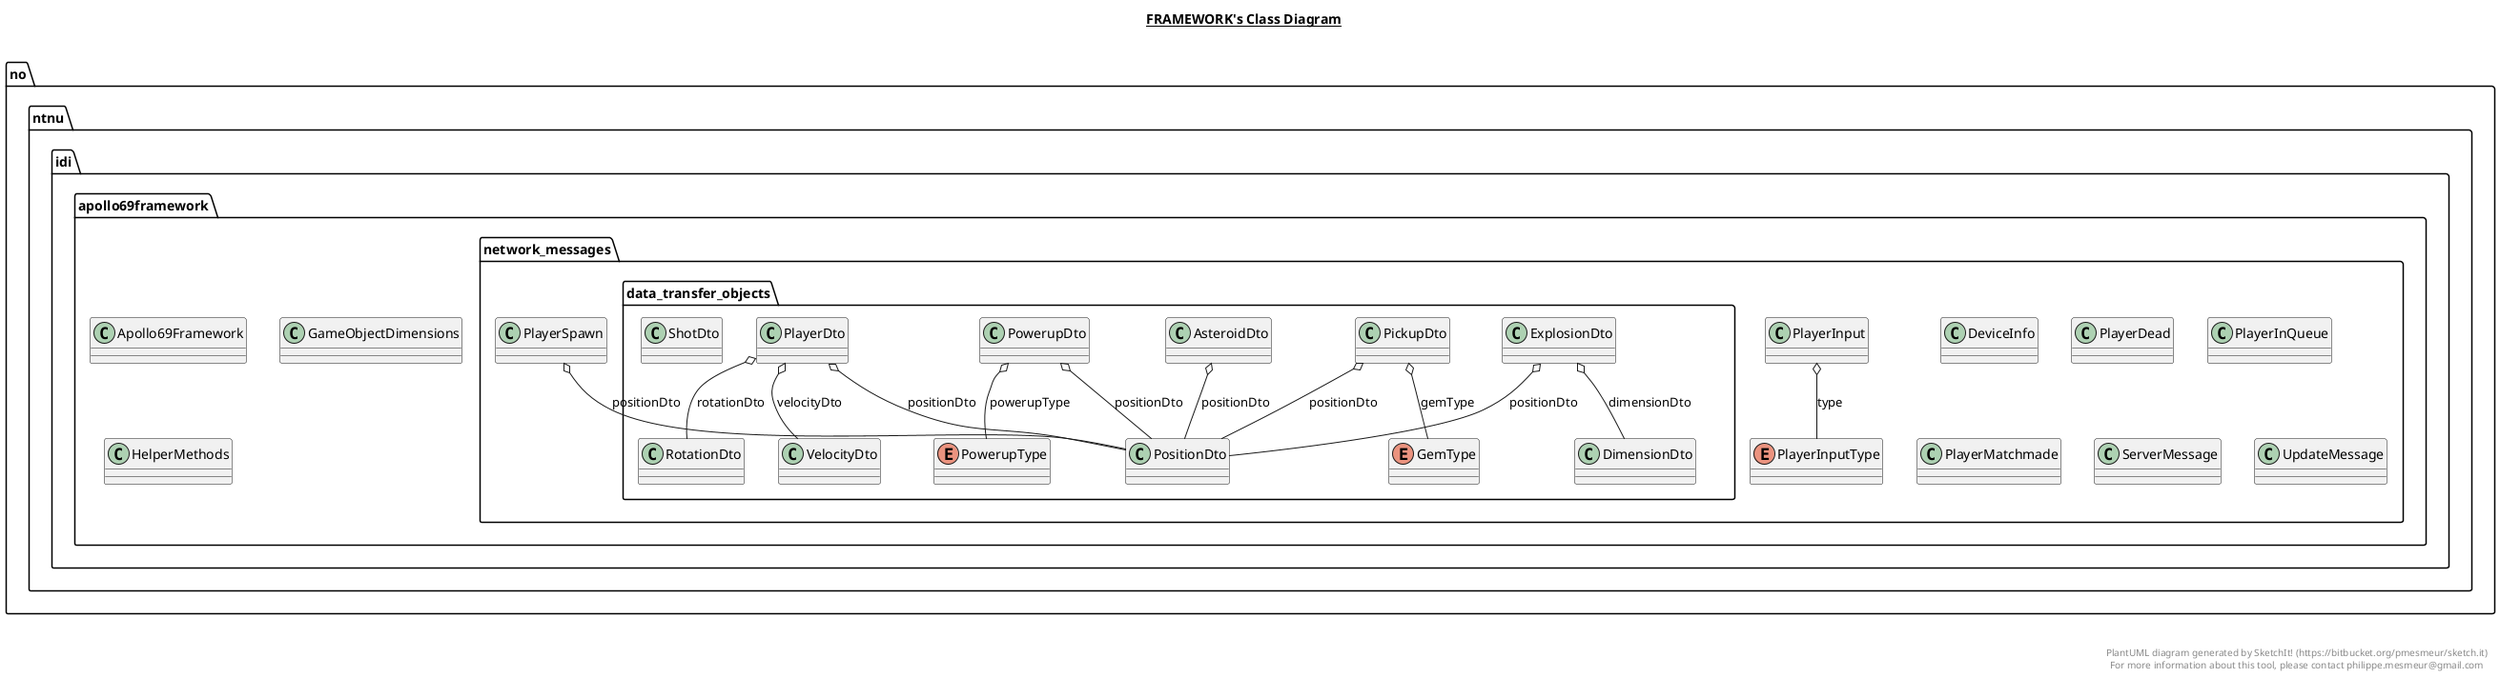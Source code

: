 @startuml

title __FRAMEWORK's Class Diagram__\n

  namespace no.ntnu.idi.apollo69framework {
    class no.ntnu.idi.apollo69framework.Apollo69Framework {
    }
  }
  

  namespace no.ntnu.idi.apollo69framework {
    class no.ntnu.idi.apollo69framework.GameObjectDimensions {
    }
  }
  

  namespace no.ntnu.idi.apollo69framework {
    class no.ntnu.idi.apollo69framework.HelperMethods {
    }
  }
  

  namespace no.ntnu.idi.apollo69framework {
    namespace network_messages {
      class no.ntnu.idi.apollo69framework.network_messages.DeviceInfo {
      }
    }
  }
  

  namespace no.ntnu.idi.apollo69framework {
    namespace network_messages {
      class no.ntnu.idi.apollo69framework.network_messages.PlayerDead {
      }
    }
  }
  

  namespace no.ntnu.idi.apollo69framework {
    namespace network_messages {
      class no.ntnu.idi.apollo69framework.network_messages.PlayerInQueue {
      }
    }
  }
  

  namespace no.ntnu.idi.apollo69framework {
    namespace network_messages {
      class no.ntnu.idi.apollo69framework.network_messages.PlayerInput {
      }
    }
  }
  

  namespace no.ntnu.idi.apollo69framework {
    namespace network_messages {
      enum PlayerInputType {
      }
    }
  }
  

  namespace no.ntnu.idi.apollo69framework {
    namespace network_messages {
      class no.ntnu.idi.apollo69framework.network_messages.PlayerMatchmade {
      }
    }
  }
  

  namespace no.ntnu.idi.apollo69framework {
    namespace network_messages {
      class no.ntnu.idi.apollo69framework.network_messages.PlayerSpawn {
      }
    }
  }
  

  namespace no.ntnu.idi.apollo69framework {
    namespace network_messages {
      class no.ntnu.idi.apollo69framework.network_messages.ServerMessage {
      }
    }
  }
  

  namespace no.ntnu.idi.apollo69framework {
    namespace network_messages {
      class no.ntnu.idi.apollo69framework.network_messages.UpdateMessage {
      }
    }
  }
  

  namespace no.ntnu.idi.apollo69framework {
    namespace network_messages {
      namespace data_transfer_objects {
        class no.ntnu.idi.apollo69framework.network_messages.data_transfer_objects.AsteroidDto {
        }
      }
    }
  }
  

  namespace no.ntnu.idi.apollo69framework {
    namespace network_messages {
      namespace data_transfer_objects {
        class no.ntnu.idi.apollo69framework.network_messages.data_transfer_objects.DimensionDto {
        }
      }
    }
  }
  

  namespace no.ntnu.idi.apollo69framework {
    namespace network_messages {
      namespace data_transfer_objects {
        class no.ntnu.idi.apollo69framework.network_messages.data_transfer_objects.ExplosionDto {
        }
      }
    }
  }
  

  namespace no.ntnu.idi.apollo69framework {
    namespace network_messages {
      namespace data_transfer_objects {
        enum GemType {
        }
      }
    }
  }
  

  namespace no.ntnu.idi.apollo69framework {
    namespace network_messages {
      namespace data_transfer_objects {
        class no.ntnu.idi.apollo69framework.network_messages.data_transfer_objects.PickupDto {
        }
      }
    }
  }
  

  namespace no.ntnu.idi.apollo69framework {
    namespace network_messages {
      namespace data_transfer_objects {
        class no.ntnu.idi.apollo69framework.network_messages.data_transfer_objects.PlayerDto {
        }
      }
    }
  }
  

  namespace no.ntnu.idi.apollo69framework {
    namespace network_messages {
      namespace data_transfer_objects {
        class no.ntnu.idi.apollo69framework.network_messages.data_transfer_objects.PositionDto {
        }
      }
    }
  }
  

  namespace no.ntnu.idi.apollo69framework {
    namespace network_messages {
      namespace data_transfer_objects {
        class no.ntnu.idi.apollo69framework.network_messages.data_transfer_objects.PowerupDto {
        }
      }
    }
  }
  

  namespace no.ntnu.idi.apollo69framework {
    namespace network_messages {
      namespace data_transfer_objects {
        enum PowerupType {
        }
      }
    }
  }
  

  namespace no.ntnu.idi.apollo69framework {
    namespace network_messages {
      namespace data_transfer_objects {
        class no.ntnu.idi.apollo69framework.network_messages.data_transfer_objects.RotationDto {
        }
      }
    }
  }
  

  namespace no.ntnu.idi.apollo69framework {
    namespace network_messages {
      namespace data_transfer_objects {
        class no.ntnu.idi.apollo69framework.network_messages.data_transfer_objects.ShotDto {
        }
      }
    }
  }
  

  namespace no.ntnu.idi.apollo69framework {
    namespace network_messages {
      namespace data_transfer_objects {
        class no.ntnu.idi.apollo69framework.network_messages.data_transfer_objects.VelocityDto {
        }
      }
    }
  }
  

  no.ntnu.idi.apollo69framework.network_messages.PlayerInput o-- no.ntnu.idi.apollo69framework.network_messages.PlayerInputType : type
  no.ntnu.idi.apollo69framework.network_messages.PlayerSpawn o-- no.ntnu.idi.apollo69framework.network_messages.data_transfer_objects.PositionDto : positionDto
  no.ntnu.idi.apollo69framework.network_messages.data_transfer_objects.AsteroidDto o-- no.ntnu.idi.apollo69framework.network_messages.data_transfer_objects.PositionDto : positionDto
  no.ntnu.idi.apollo69framework.network_messages.data_transfer_objects.ExplosionDto o-- no.ntnu.idi.apollo69framework.network_messages.data_transfer_objects.DimensionDto : dimensionDto
  no.ntnu.idi.apollo69framework.network_messages.data_transfer_objects.ExplosionDto o-- no.ntnu.idi.apollo69framework.network_messages.data_transfer_objects.PositionDto : positionDto
  no.ntnu.idi.apollo69framework.network_messages.data_transfer_objects.PickupDto o-- no.ntnu.idi.apollo69framework.network_messages.data_transfer_objects.GemType : gemType
  no.ntnu.idi.apollo69framework.network_messages.data_transfer_objects.PickupDto o-- no.ntnu.idi.apollo69framework.network_messages.data_transfer_objects.PositionDto : positionDto
  no.ntnu.idi.apollo69framework.network_messages.data_transfer_objects.PlayerDto o-- no.ntnu.idi.apollo69framework.network_messages.data_transfer_objects.PositionDto : positionDto
  no.ntnu.idi.apollo69framework.network_messages.data_transfer_objects.PlayerDto o-- no.ntnu.idi.apollo69framework.network_messages.data_transfer_objects.RotationDto : rotationDto
  no.ntnu.idi.apollo69framework.network_messages.data_transfer_objects.PlayerDto o-- no.ntnu.idi.apollo69framework.network_messages.data_transfer_objects.VelocityDto : velocityDto
  no.ntnu.idi.apollo69framework.network_messages.data_transfer_objects.PowerupDto o-- no.ntnu.idi.apollo69framework.network_messages.data_transfer_objects.PositionDto : positionDto
  no.ntnu.idi.apollo69framework.network_messages.data_transfer_objects.PowerupDto o-- no.ntnu.idi.apollo69framework.network_messages.data_transfer_objects.PowerupType : powerupType


right footer


PlantUML diagram generated by SketchIt! (https://bitbucket.org/pmesmeur/sketch.it)
For more information about this tool, please contact philippe.mesmeur@gmail.com
endfooter

@enduml
